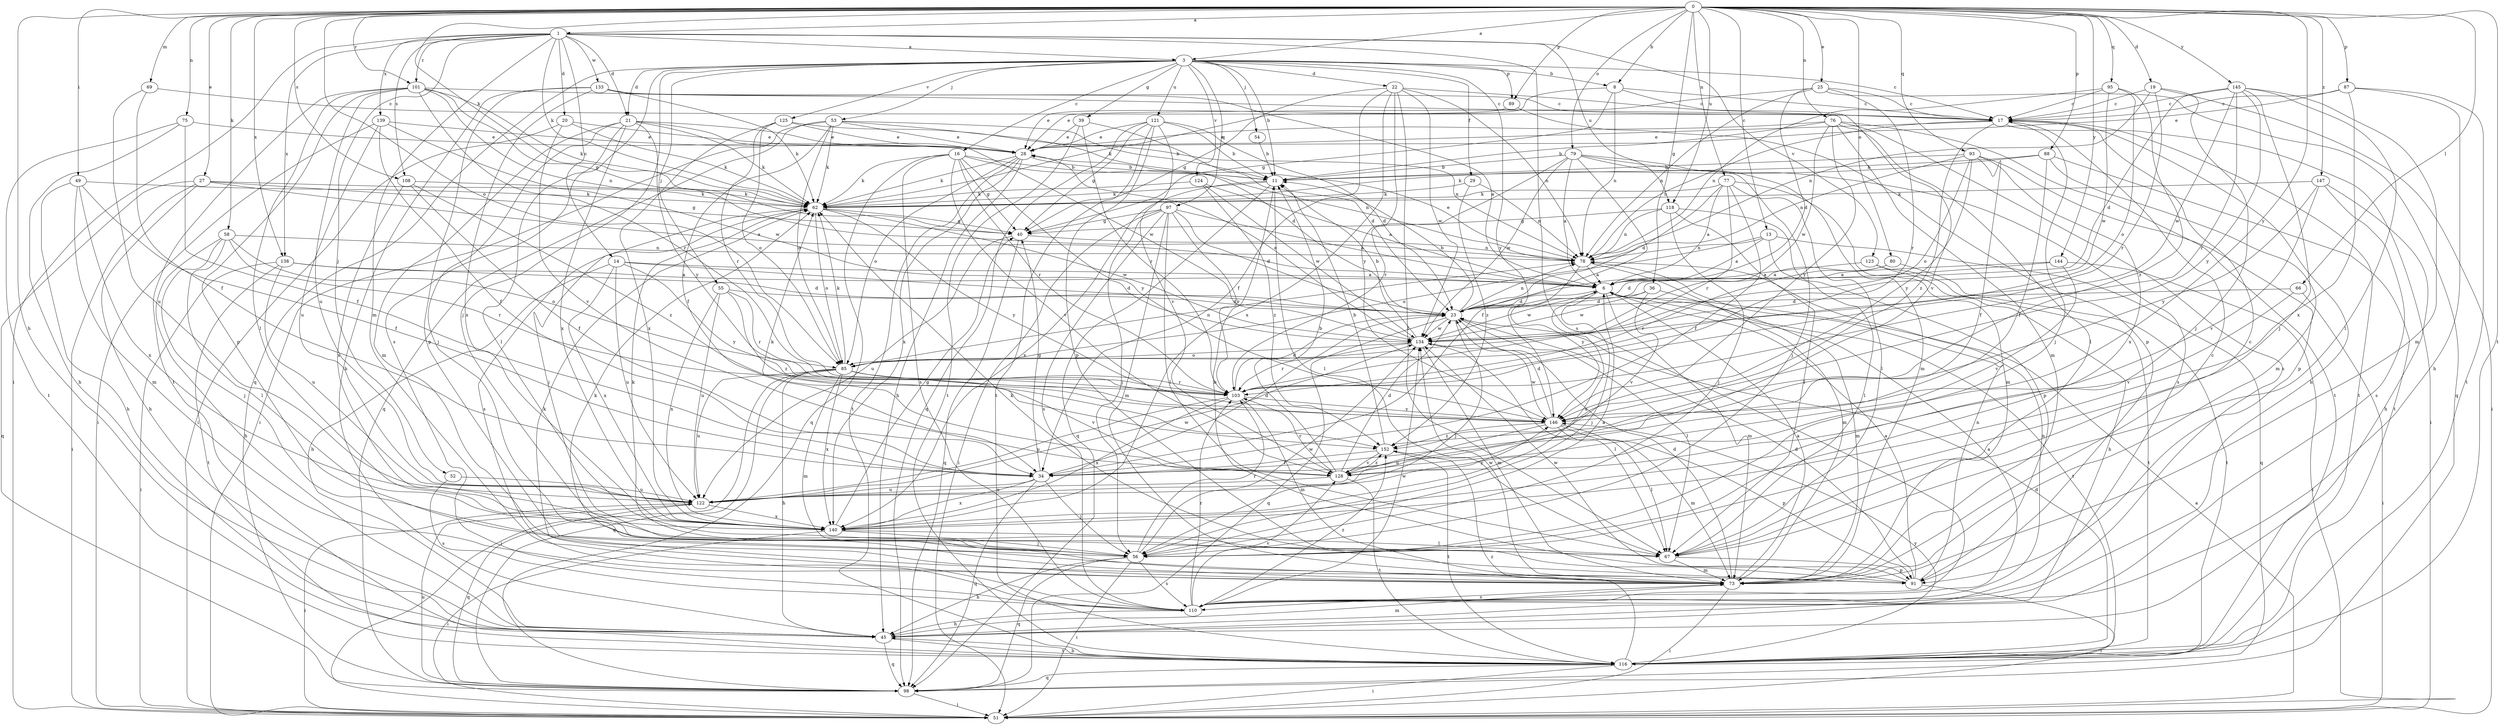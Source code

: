 strict digraph  {
0;
1;
3;
6;
8;
11;
13;
14;
16;
17;
19;
20;
21;
22;
23;
25;
27;
28;
29;
34;
36;
39;
40;
45;
49;
51;
52;
53;
54;
55;
56;
58;
62;
66;
67;
69;
73;
75;
76;
77;
78;
79;
80;
85;
87;
88;
89;
91;
93;
95;
97;
98;
101;
103;
108;
110;
116;
118;
121;
122;
123;
124;
125;
128;
133;
134;
138;
139;
140;
144;
145;
146;
147;
152;
0 -> 1  [label=a];
0 -> 3  [label=a];
0 -> 8  [label=b];
0 -> 13  [label=c];
0 -> 19  [label=d];
0 -> 25  [label=e];
0 -> 27  [label=e];
0 -> 36  [label=g];
0 -> 45  [label=h];
0 -> 49  [label=i];
0 -> 58  [label=k];
0 -> 62  [label=k];
0 -> 66  [label=l];
0 -> 69  [label=m];
0 -> 75  [label=n];
0 -> 76  [label=n];
0 -> 77  [label=n];
0 -> 79  [label=o];
0 -> 80  [label=o];
0 -> 85  [label=o];
0 -> 87  [label=p];
0 -> 88  [label=p];
0 -> 89  [label=p];
0 -> 93  [label=q];
0 -> 95  [label=q];
0 -> 101  [label=r];
0 -> 108  [label=s];
0 -> 116  [label=t];
0 -> 118  [label=u];
0 -> 138  [label=x];
0 -> 144  [label=y];
0 -> 145  [label=y];
0 -> 146  [label=y];
0 -> 147  [label=z];
1 -> 3  [label=a];
1 -> 14  [label=c];
1 -> 20  [label=d];
1 -> 21  [label=d];
1 -> 51  [label=i];
1 -> 52  [label=j];
1 -> 62  [label=k];
1 -> 73  [label=m];
1 -> 101  [label=r];
1 -> 108  [label=s];
1 -> 110  [label=s];
1 -> 118  [label=u];
1 -> 123  [label=v];
1 -> 133  [label=w];
1 -> 138  [label=x];
1 -> 139  [label=x];
3 -> 8  [label=b];
3 -> 11  [label=b];
3 -> 16  [label=c];
3 -> 17  [label=c];
3 -> 21  [label=d];
3 -> 22  [label=d];
3 -> 29  [label=f];
3 -> 39  [label=g];
3 -> 53  [label=j];
3 -> 54  [label=j];
3 -> 55  [label=j];
3 -> 56  [label=j];
3 -> 89  [label=p];
3 -> 97  [label=q];
3 -> 98  [label=q];
3 -> 110  [label=s];
3 -> 121  [label=u];
3 -> 124  [label=v];
3 -> 125  [label=v];
3 -> 146  [label=y];
6 -> 23  [label=d];
6 -> 56  [label=j];
6 -> 73  [label=m];
6 -> 116  [label=t];
6 -> 134  [label=w];
8 -> 17  [label=c];
8 -> 28  [label=e];
8 -> 40  [label=g];
8 -> 78  [label=n];
8 -> 128  [label=v];
11 -> 62  [label=k];
11 -> 67  [label=l];
11 -> 98  [label=q];
11 -> 140  [label=x];
13 -> 6  [label=a];
13 -> 67  [label=l];
13 -> 78  [label=n];
13 -> 85  [label=o];
13 -> 98  [label=q];
14 -> 6  [label=a];
14 -> 23  [label=d];
14 -> 45  [label=h];
14 -> 122  [label=u];
14 -> 140  [label=x];
14 -> 146  [label=y];
16 -> 11  [label=b];
16 -> 40  [label=g];
16 -> 62  [label=k];
16 -> 78  [label=n];
16 -> 98  [label=q];
16 -> 103  [label=r];
16 -> 110  [label=s];
16 -> 128  [label=v];
16 -> 146  [label=y];
17 -> 28  [label=e];
17 -> 45  [label=h];
17 -> 51  [label=i];
17 -> 56  [label=j];
17 -> 78  [label=n];
17 -> 116  [label=t];
17 -> 152  [label=z];
19 -> 17  [label=c];
19 -> 51  [label=i];
19 -> 56  [label=j];
19 -> 78  [label=n];
19 -> 103  [label=r];
20 -> 28  [label=e];
20 -> 51  [label=i];
20 -> 62  [label=k];
20 -> 128  [label=v];
21 -> 28  [label=e];
21 -> 56  [label=j];
21 -> 62  [label=k];
21 -> 67  [label=l];
21 -> 73  [label=m];
21 -> 134  [label=w];
21 -> 140  [label=x];
21 -> 146  [label=y];
22 -> 17  [label=c];
22 -> 34  [label=f];
22 -> 40  [label=g];
22 -> 67  [label=l];
22 -> 78  [label=n];
22 -> 134  [label=w];
22 -> 140  [label=x];
22 -> 146  [label=y];
23 -> 11  [label=b];
23 -> 56  [label=j];
23 -> 67  [label=l];
23 -> 78  [label=n];
23 -> 98  [label=q];
23 -> 134  [label=w];
25 -> 17  [label=c];
25 -> 23  [label=d];
25 -> 28  [label=e];
25 -> 78  [label=n];
25 -> 98  [label=q];
25 -> 103  [label=r];
27 -> 6  [label=a];
27 -> 40  [label=g];
27 -> 45  [label=h];
27 -> 51  [label=i];
27 -> 62  [label=k];
27 -> 98  [label=q];
28 -> 11  [label=b];
28 -> 45  [label=h];
28 -> 62  [label=k];
28 -> 85  [label=o];
28 -> 116  [label=t];
28 -> 140  [label=x];
29 -> 62  [label=k];
29 -> 78  [label=n];
29 -> 152  [label=z];
34 -> 23  [label=d];
34 -> 40  [label=g];
34 -> 56  [label=j];
34 -> 98  [label=q];
34 -> 122  [label=u];
34 -> 140  [label=x];
36 -> 23  [label=d];
36 -> 73  [label=m];
36 -> 128  [label=v];
36 -> 134  [label=w];
39 -> 23  [label=d];
39 -> 28  [label=e];
39 -> 103  [label=r];
39 -> 116  [label=t];
40 -> 78  [label=n];
40 -> 98  [label=q];
40 -> 122  [label=u];
45 -> 73  [label=m];
45 -> 98  [label=q];
45 -> 116  [label=t];
49 -> 34  [label=f];
49 -> 45  [label=h];
49 -> 62  [label=k];
49 -> 73  [label=m];
49 -> 140  [label=x];
51 -> 6  [label=a];
52 -> 110  [label=s];
52 -> 122  [label=u];
53 -> 11  [label=b];
53 -> 23  [label=d];
53 -> 28  [label=e];
53 -> 34  [label=f];
53 -> 51  [label=i];
53 -> 62  [label=k];
53 -> 85  [label=o];
53 -> 98  [label=q];
54 -> 11  [label=b];
55 -> 23  [label=d];
55 -> 103  [label=r];
55 -> 122  [label=u];
55 -> 140  [label=x];
55 -> 152  [label=z];
56 -> 6  [label=a];
56 -> 45  [label=h];
56 -> 51  [label=i];
56 -> 62  [label=k];
56 -> 98  [label=q];
56 -> 103  [label=r];
56 -> 110  [label=s];
56 -> 134  [label=w];
58 -> 45  [label=h];
58 -> 56  [label=j];
58 -> 67  [label=l];
58 -> 78  [label=n];
58 -> 85  [label=o];
58 -> 103  [label=r];
62 -> 40  [label=g];
62 -> 56  [label=j];
62 -> 85  [label=o];
62 -> 110  [label=s];
62 -> 134  [label=w];
62 -> 146  [label=y];
66 -> 23  [label=d];
66 -> 51  [label=i];
66 -> 128  [label=v];
67 -> 17  [label=c];
67 -> 73  [label=m];
67 -> 91  [label=p];
69 -> 17  [label=c];
69 -> 34  [label=f];
69 -> 122  [label=u];
73 -> 6  [label=a];
73 -> 17  [label=c];
73 -> 23  [label=d];
73 -> 51  [label=i];
73 -> 62  [label=k];
73 -> 110  [label=s];
73 -> 134  [label=w];
75 -> 28  [label=e];
75 -> 34  [label=f];
75 -> 45  [label=h];
75 -> 116  [label=t];
76 -> 11  [label=b];
76 -> 28  [label=e];
76 -> 67  [label=l];
76 -> 73  [label=m];
76 -> 110  [label=s];
76 -> 116  [label=t];
76 -> 134  [label=w];
76 -> 146  [label=y];
77 -> 6  [label=a];
77 -> 23  [label=d];
77 -> 34  [label=f];
77 -> 62  [label=k];
77 -> 67  [label=l];
77 -> 73  [label=m];
77 -> 103  [label=r];
78 -> 6  [label=a];
78 -> 28  [label=e];
78 -> 73  [label=m];
78 -> 146  [label=y];
79 -> 6  [label=a];
79 -> 11  [label=b];
79 -> 34  [label=f];
79 -> 56  [label=j];
79 -> 73  [label=m];
79 -> 103  [label=r];
79 -> 110  [label=s];
79 -> 134  [label=w];
80 -> 6  [label=a];
80 -> 103  [label=r];
80 -> 116  [label=t];
85 -> 45  [label=h];
85 -> 51  [label=i];
85 -> 62  [label=k];
85 -> 73  [label=m];
85 -> 78  [label=n];
85 -> 98  [label=q];
85 -> 103  [label=r];
85 -> 122  [label=u];
85 -> 128  [label=v];
85 -> 140  [label=x];
87 -> 17  [label=c];
87 -> 28  [label=e];
87 -> 45  [label=h];
87 -> 116  [label=t];
87 -> 140  [label=x];
88 -> 11  [label=b];
88 -> 34  [label=f];
88 -> 62  [label=k];
88 -> 73  [label=m];
88 -> 116  [label=t];
89 -> 62  [label=k];
89 -> 91  [label=p];
91 -> 6  [label=a];
91 -> 11  [label=b];
91 -> 23  [label=d];
91 -> 51  [label=i];
91 -> 62  [label=k];
91 -> 78  [label=n];
91 -> 134  [label=w];
93 -> 11  [label=b];
93 -> 34  [label=f];
93 -> 78  [label=n];
93 -> 85  [label=o];
93 -> 91  [label=p];
93 -> 140  [label=x];
93 -> 146  [label=y];
95 -> 17  [label=c];
95 -> 78  [label=n];
95 -> 85  [label=o];
95 -> 134  [label=w];
95 -> 152  [label=z];
97 -> 6  [label=a];
97 -> 23  [label=d];
97 -> 40  [label=g];
97 -> 51  [label=i];
97 -> 56  [label=j];
97 -> 67  [label=l];
97 -> 73  [label=m];
97 -> 103  [label=r];
97 -> 110  [label=s];
98 -> 51  [label=i];
98 -> 122  [label=u];
101 -> 17  [label=c];
101 -> 40  [label=g];
101 -> 62  [label=k];
101 -> 67  [label=l];
101 -> 78  [label=n];
101 -> 91  [label=p];
101 -> 103  [label=r];
101 -> 116  [label=t];
101 -> 122  [label=u];
103 -> 23  [label=d];
103 -> 73  [label=m];
103 -> 122  [label=u];
103 -> 140  [label=x];
103 -> 146  [label=y];
108 -> 34  [label=f];
108 -> 62  [label=k];
108 -> 140  [label=x];
108 -> 152  [label=z];
110 -> 6  [label=a];
110 -> 45  [label=h];
110 -> 62  [label=k];
110 -> 78  [label=n];
110 -> 103  [label=r];
110 -> 128  [label=v];
110 -> 134  [label=w];
110 -> 152  [label=z];
116 -> 23  [label=d];
116 -> 45  [label=h];
116 -> 51  [label=i];
116 -> 98  [label=q];
116 -> 146  [label=y];
116 -> 152  [label=z];
118 -> 40  [label=g];
118 -> 56  [label=j];
118 -> 67  [label=l];
118 -> 78  [label=n];
118 -> 91  [label=p];
121 -> 11  [label=b];
121 -> 23  [label=d];
121 -> 28  [label=e];
121 -> 40  [label=g];
121 -> 91  [label=p];
121 -> 98  [label=q];
121 -> 116  [label=t];
121 -> 128  [label=v];
122 -> 51  [label=i];
122 -> 98  [label=q];
122 -> 134  [label=w];
122 -> 140  [label=x];
122 -> 146  [label=y];
123 -> 6  [label=a];
123 -> 45  [label=h];
123 -> 116  [label=t];
124 -> 6  [label=a];
124 -> 62  [label=k];
124 -> 134  [label=w];
124 -> 152  [label=z];
125 -> 28  [label=e];
125 -> 78  [label=n];
125 -> 85  [label=o];
125 -> 103  [label=r];
125 -> 140  [label=x];
128 -> 11  [label=b];
128 -> 23  [label=d];
128 -> 62  [label=k];
128 -> 103  [label=r];
128 -> 116  [label=t];
128 -> 122  [label=u];
128 -> 152  [label=z];
133 -> 6  [label=a];
133 -> 17  [label=c];
133 -> 45  [label=h];
133 -> 62  [label=k];
133 -> 91  [label=p];
133 -> 140  [label=x];
134 -> 11  [label=b];
134 -> 28  [label=e];
134 -> 67  [label=l];
134 -> 73  [label=m];
134 -> 85  [label=o];
134 -> 103  [label=r];
138 -> 6  [label=a];
138 -> 23  [label=d];
138 -> 51  [label=i];
138 -> 116  [label=t];
138 -> 122  [label=u];
139 -> 28  [label=e];
139 -> 34  [label=f];
139 -> 51  [label=i];
139 -> 122  [label=u];
139 -> 134  [label=w];
140 -> 6  [label=a];
140 -> 40  [label=g];
140 -> 51  [label=i];
140 -> 56  [label=j];
140 -> 67  [label=l];
144 -> 6  [label=a];
144 -> 23  [label=d];
144 -> 51  [label=i];
144 -> 128  [label=v];
145 -> 17  [label=c];
145 -> 23  [label=d];
145 -> 56  [label=j];
145 -> 67  [label=l];
145 -> 73  [label=m];
145 -> 103  [label=r];
145 -> 134  [label=w];
145 -> 146  [label=y];
146 -> 23  [label=d];
146 -> 67  [label=l];
146 -> 73  [label=m];
146 -> 91  [label=p];
146 -> 122  [label=u];
146 -> 134  [label=w];
146 -> 152  [label=z];
147 -> 45  [label=h];
147 -> 62  [label=k];
147 -> 110  [label=s];
147 -> 128  [label=v];
147 -> 146  [label=y];
152 -> 11  [label=b];
152 -> 34  [label=f];
152 -> 116  [label=t];
152 -> 128  [label=v];
}
